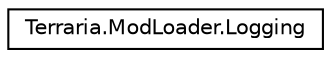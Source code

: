 digraph "Graphical Class Hierarchy"
{
 // LATEX_PDF_SIZE
  edge [fontname="Helvetica",fontsize="10",labelfontname="Helvetica",labelfontsize="10"];
  node [fontname="Helvetica",fontsize="10",shape=record];
  rankdir="LR";
  Node0 [label="Terraria.ModLoader.Logging",height=0.2,width=0.4,color="black", fillcolor="white", style="filled",URL="$class_terraria_1_1_mod_loader_1_1_logging.html",tooltip=" "];
}
